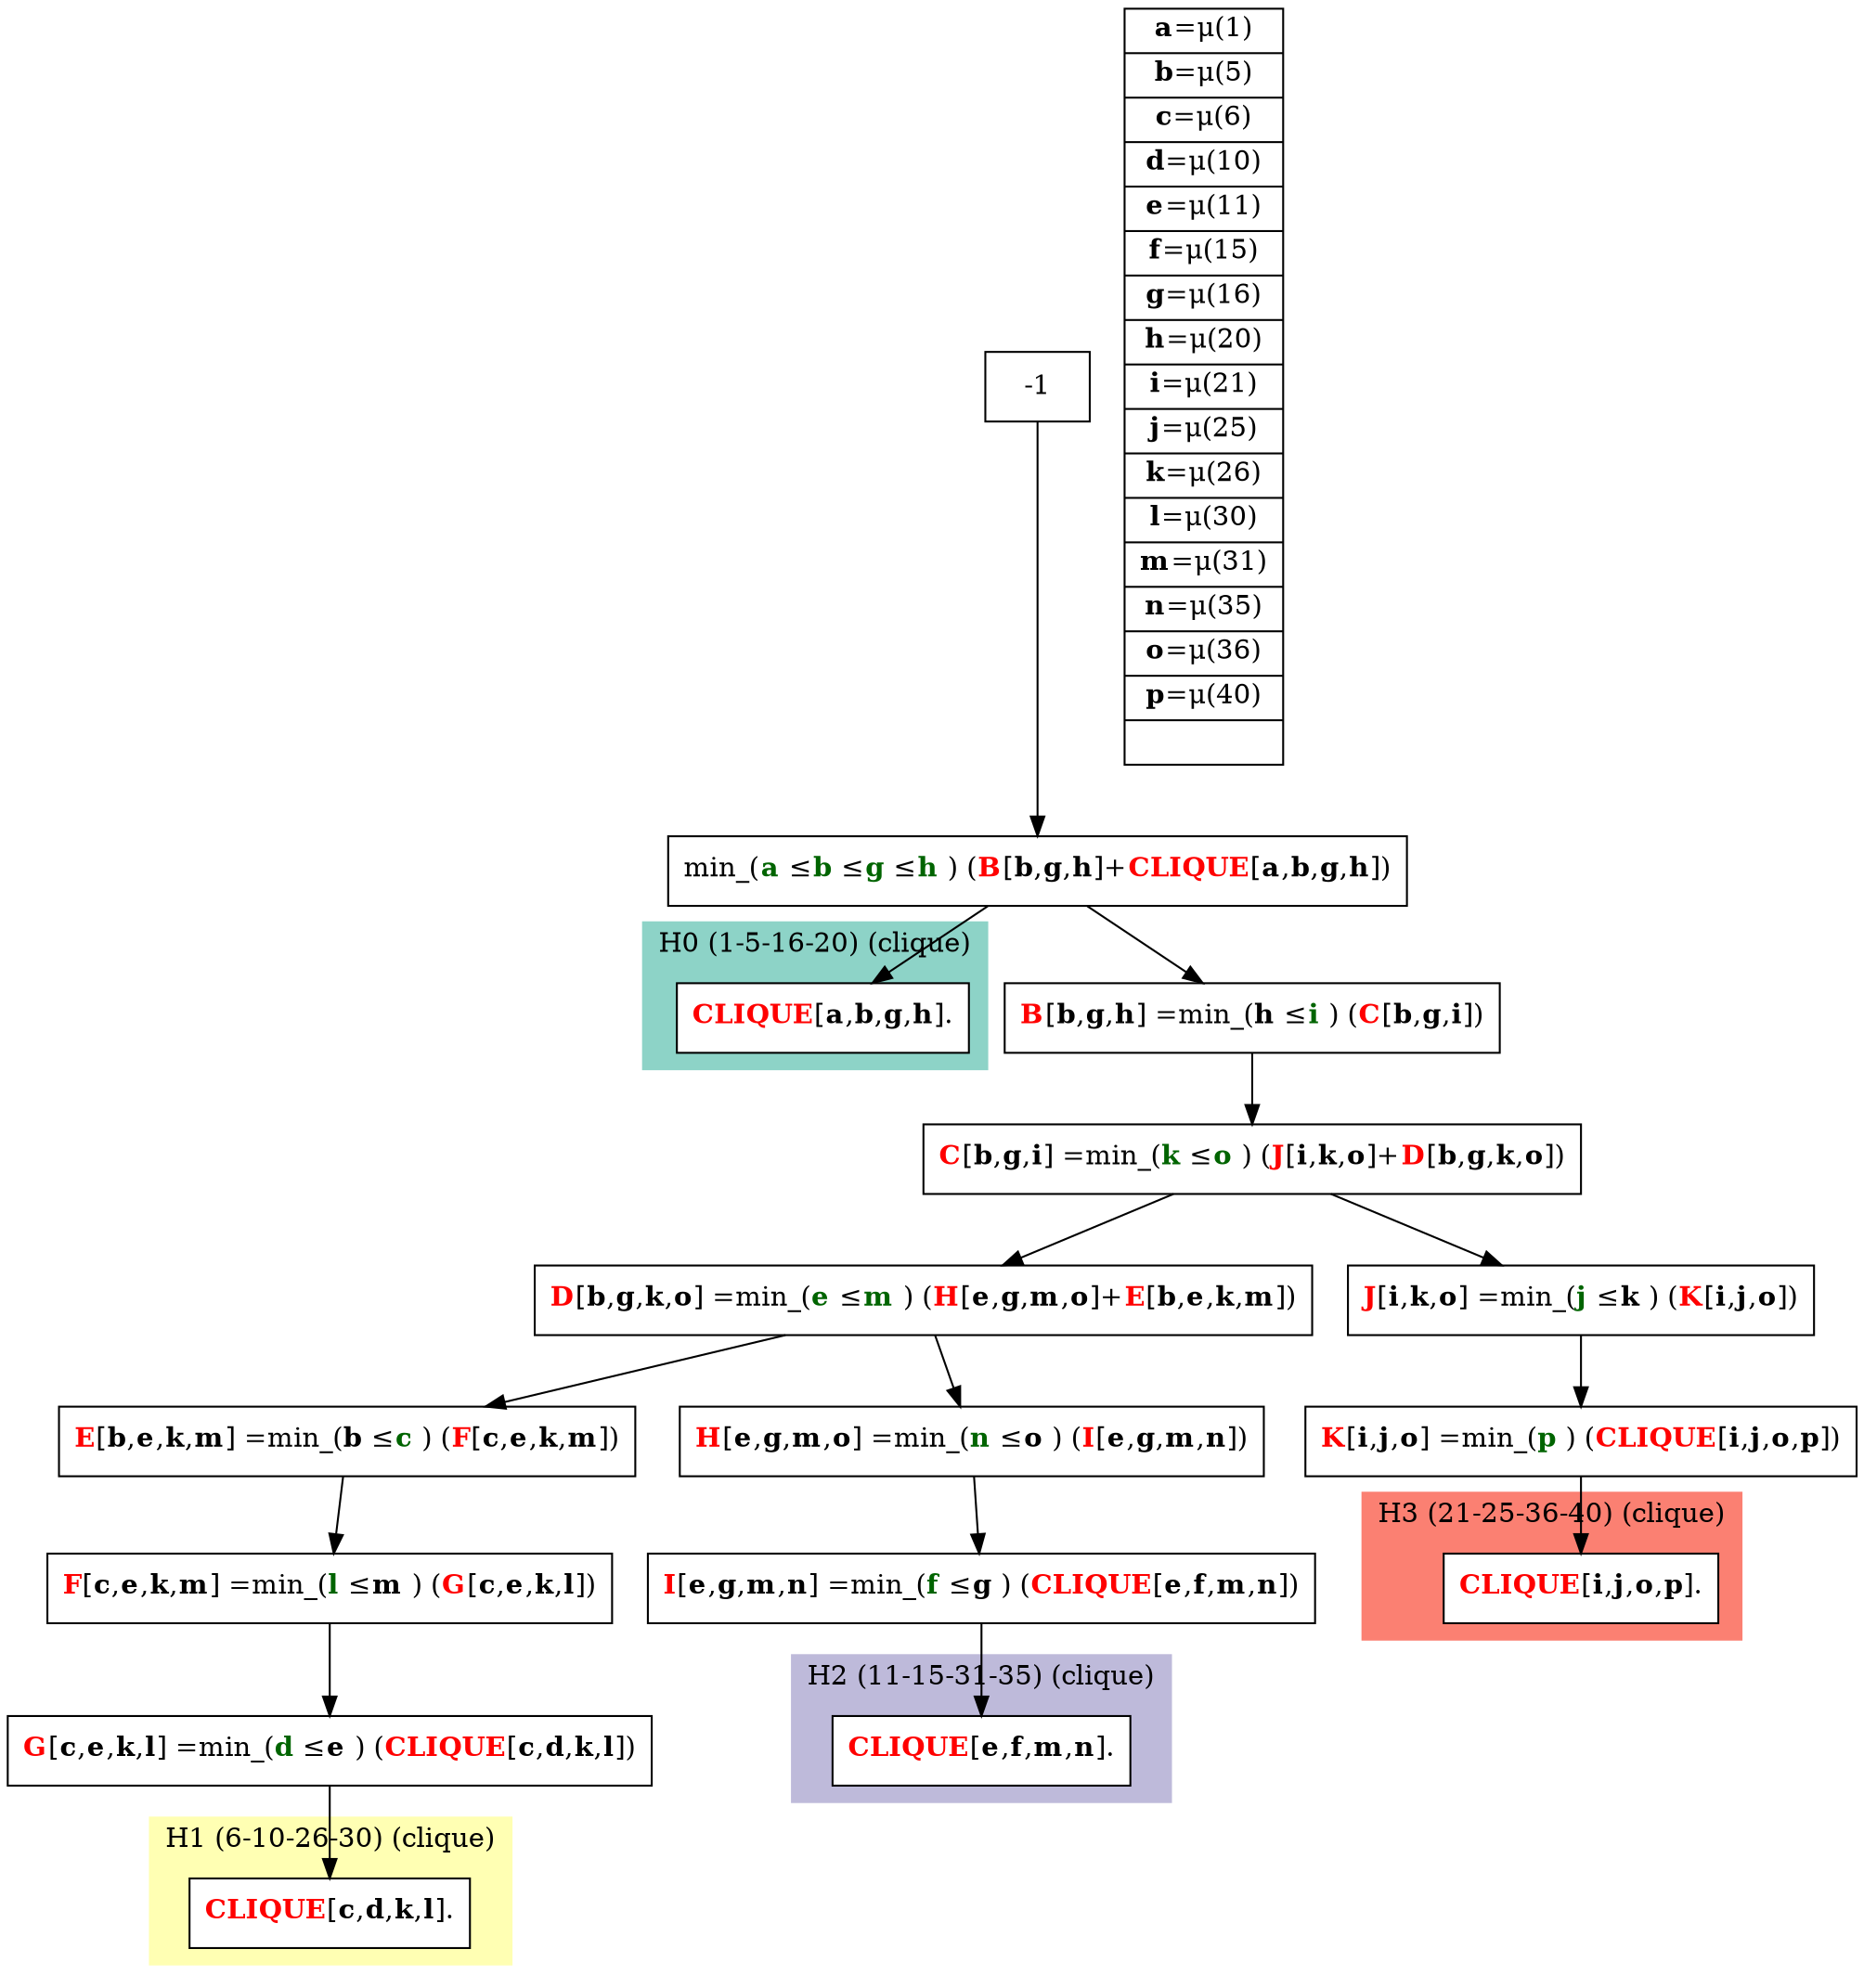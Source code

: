 digraph G {
    node [shape=box];
    subgraph cluster0 {
        node [style=filled,fillcolor=white];
        labeljust="l";
        style=filled;
        color="#8DD3C7";
        H0_0;
        label="H0 (1-5-16-20) (clique)";
    }
    subgraph cluster1 {
        node [style=filled,fillcolor=white];
        labeljust="l";
        style=filled;
        color="#FFFFB3";
        H1_0;
        label="H1 (6-10-26-30) (clique)";
    }
    subgraph cluster2 {
        node [style=filled,fillcolor=white];
        labeljust="l";
        style=filled;
        color="#BEBADA";
        H2_0;
        label="H2 (11-15-31-35) (clique)";
    }
    subgraph cluster3 {
        node [style=filled,fillcolor=white];
        labeljust="l";
        style=filled;
        color="#FB8072";
        H3_0;
        label="H3 (21-25-36-40) (clique)";
    }
     1 [shape=record,label= <{min_(<FONT COLOR="DARKGREEN"><b>a</b></FONT> &le;<FONT COLOR="DARKGREEN"><b>b</b></FONT> &le;<FONT COLOR="DARKGREEN"><b>g</b></FONT> &le;<FONT COLOR="DARKGREEN"><b>h</b></FONT> ) (<FONT COLOR="RED"><b>B</b></FONT>[<b>b</b>,<b>g</b>,<b>h</b>]+<FONT COLOR="RED"><b>CLIQUE</b></FONT>[<b>a</b>,<b>b</b>,<b>g</b>,<b>h</b>])}> ];
     -1  ->  1;
     H0_0 [shape=record,label= <{<FONT COLOR="RED"><b>CLIQUE</b></FONT>[<b>a</b>,<b>b</b>,<b>g</b>,<b>h</b>].}> ];
     1  ->  H0_0;
     28 [shape=record,label= <{<FONT COLOR="RED"><b>B</b></FONT>[<b>b</b>,<b>g</b>,<b>h</b>] =min_(<b>h</b> &le;<FONT COLOR="DARKGREEN"><b>i</b></FONT> ) (<FONT COLOR="RED"><b>C</b></FONT>[<b>b</b>,<b>g</b>,<b>i</b>])}> ];
     1  ->  28;
     27 [shape=record,label= <{<FONT COLOR="RED"><b>C</b></FONT>[<b>b</b>,<b>g</b>,<b>i</b>] =min_(<FONT COLOR="DARKGREEN"><b>k</b></FONT> &le;<FONT COLOR="DARKGREEN"><b>o</b></FONT> ) (<FONT COLOR="RED"><b>J</b></FONT>[<b>i</b>,<b>k</b>,<b>o</b>]+<FONT COLOR="RED"><b>D</b></FONT>[<b>b</b>,<b>g</b>,<b>k</b>,<b>o</b>])}> ];
     28  ->  27;
     18 [shape=record,label= <{<FONT COLOR="RED"><b>D</b></FONT>[<b>b</b>,<b>g</b>,<b>k</b>,<b>o</b>] =min_(<FONT COLOR="DARKGREEN"><b>e</b></FONT> &le;<FONT COLOR="DARKGREEN"><b>m</b></FONT> ) (<FONT COLOR="RED"><b>H</b></FONT>[<b>e</b>,<b>g</b>,<b>m</b>,<b>o</b>]+<FONT COLOR="RED"><b>E</b></FONT>[<b>b</b>,<b>e</b>,<b>k</b>,<b>m</b>])}> ];
     27  ->  18;
     9 [shape=record,label= <{<FONT COLOR="RED"><b>E</b></FONT>[<b>b</b>,<b>e</b>,<b>k</b>,<b>m</b>] =min_(<b>b</b> &le;<FONT COLOR="DARKGREEN"><b>c</b></FONT> ) (<FONT COLOR="RED"><b>F</b></FONT>[<b>c</b>,<b>e</b>,<b>k</b>,<b>m</b>])}> ];
     18  ->  9;
     10 [shape=record,label= <{<FONT COLOR="RED"><b>F</b></FONT>[<b>c</b>,<b>e</b>,<b>k</b>,<b>m</b>] =min_(<FONT COLOR="DARKGREEN"><b>l</b></FONT> &le;<b>m</b> ) (<FONT COLOR="RED"><b>G</b></FONT>[<b>c</b>,<b>e</b>,<b>k</b>,<b>l</b>])}> ];
     9  ->  10;
     11 [shape=record,label= <{<FONT COLOR="RED"><b>G</b></FONT>[<b>c</b>,<b>e</b>,<b>k</b>,<b>l</b>] =min_(<FONT COLOR="DARKGREEN"><b>d</b></FONT> &le;<b>e</b> ) (<FONT COLOR="RED"><b>CLIQUE</b></FONT>[<b>c</b>,<b>d</b>,<b>k</b>,<b>l</b>])}> ];
     10  ->  11;
     H1_0 [shape=record,label= <{<FONT COLOR="RED"><b>CLIQUE</b></FONT>[<b>c</b>,<b>d</b>,<b>k</b>,<b>l</b>].}> ];
     11  ->  H1_0;
     19 [shape=record,label= <{<FONT COLOR="RED"><b>H</b></FONT>[<b>e</b>,<b>g</b>,<b>m</b>,<b>o</b>] =min_(<FONT COLOR="DARKGREEN"><b>n</b></FONT> &le;<b>o</b> ) (<FONT COLOR="RED"><b>I</b></FONT>[<b>e</b>,<b>g</b>,<b>m</b>,<b>n</b>])}> ];
     18  ->  19;
     20 [shape=record,label= <{<FONT COLOR="RED"><b>I</b></FONT>[<b>e</b>,<b>g</b>,<b>m</b>,<b>n</b>] =min_(<FONT COLOR="DARKGREEN"><b>f</b></FONT> &le;<b>g</b> ) (<FONT COLOR="RED"><b>CLIQUE</b></FONT>[<b>e</b>,<b>f</b>,<b>m</b>,<b>n</b>])}> ];
     19  ->  20;
     H2_0 [shape=record,label= <{<FONT COLOR="RED"><b>CLIQUE</b></FONT>[<b>e</b>,<b>f</b>,<b>m</b>,<b>n</b>].}> ];
     20  ->  H2_0;
     29 [shape=record,label= <{<FONT COLOR="RED"><b>J</b></FONT>[<b>i</b>,<b>k</b>,<b>o</b>] =min_(<FONT COLOR="DARKGREEN"><b>j</b></FONT> &le;<b>k</b> ) (<FONT COLOR="RED"><b>K</b></FONT>[<b>i</b>,<b>j</b>,<b>o</b>])}> ];
     27  ->  29;
     31 [shape=record,label= <{<FONT COLOR="RED"><b>K</b></FONT>[<b>i</b>,<b>j</b>,<b>o</b>] =min_(<FONT COLOR="DARKGREEN"><b>p</b></FONT> ) (<FONT COLOR="RED"><b>CLIQUE</b></FONT>[<b>i</b>,<b>j</b>,<b>o</b>,<b>p</b>])}> ];
     29  ->  31;
     H3_0 [shape=record,label= <{<FONT COLOR="RED"><b>CLIQUE</b></FONT>[<b>i</b>,<b>j</b>,<b>o</b>,<b>p</b>].}> ];
     31  ->  H3_0;
    labels [shape=record,label= <{<b>a</b>=&#956;(1) | <b>b</b>=&#956;(5) | <b>c</b>=&#956;(6) | <b>d</b>=&#956;(10) | <b>e</b>=&#956;(11) | <b>f</b>=&#956;(15) | <b>g</b>=&#956;(16) | <b>h</b>=&#956;(20) | <b>i</b>=&#956;(21) | <b>j</b>=&#956;(25) | <b>k</b>=&#956;(26) | <b>l</b>=&#956;(30) | <b>m</b>=&#956;(31) | <b>n</b>=&#956;(35) | <b>o</b>=&#956;(36) | <b>p</b>=&#956;(40) | }> ];
}
